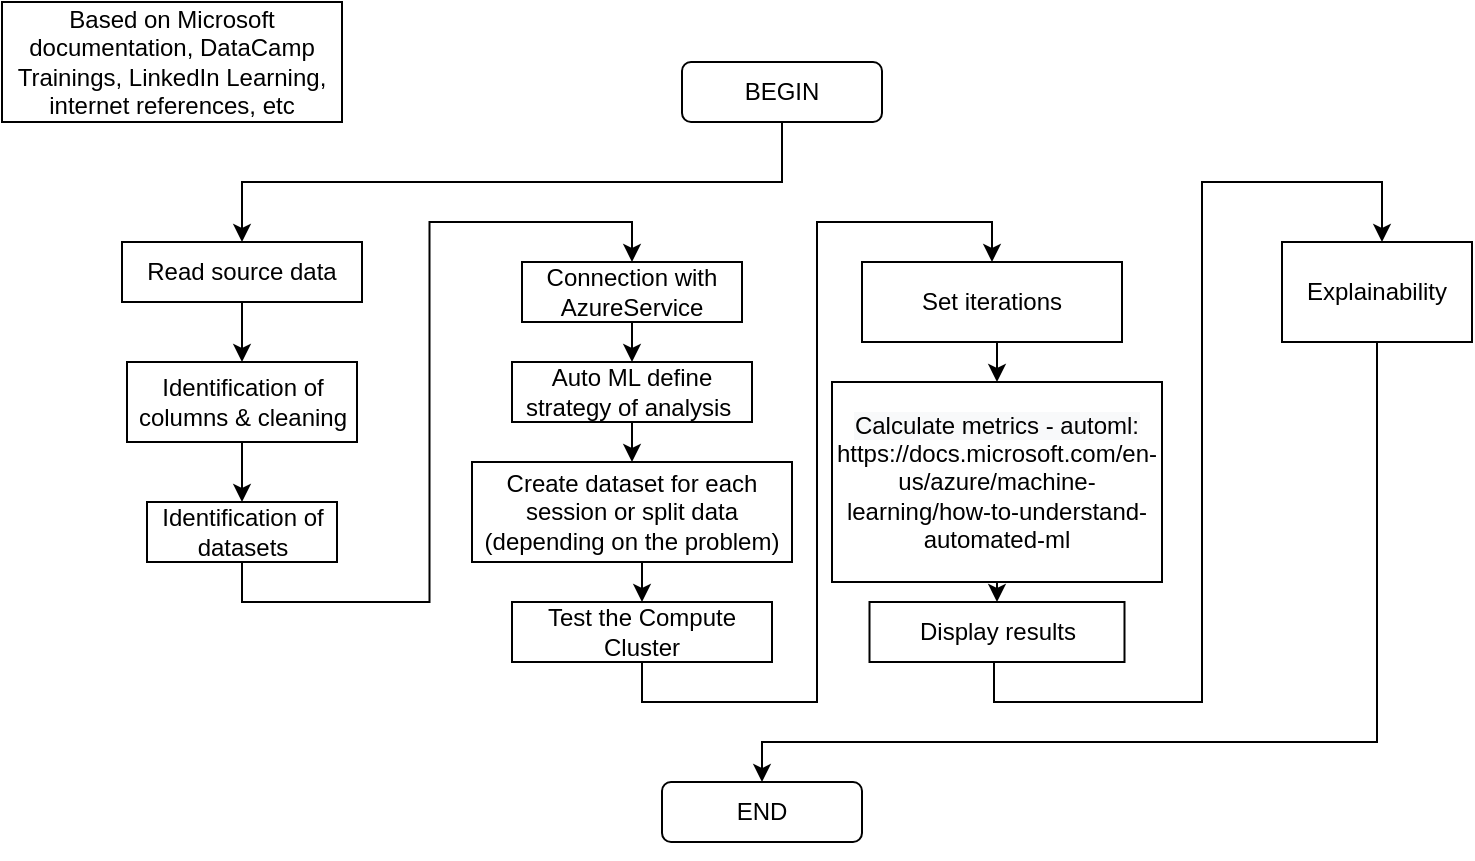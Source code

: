 <mxfile version="14.8.2" type="device"><diagram id="Na2wI6ZyUY4eCQabht_5" name="Page-1"><mxGraphModel dx="782" dy="379" grid="1" gridSize="10" guides="1" tooltips="1" connect="1" arrows="1" fold="1" page="1" pageScale="1" pageWidth="850" pageHeight="1100" math="0" shadow="0"><root><mxCell id="0"/><mxCell id="1" parent="0"/><mxCell id="4ITfWjD7Ud5jP17JGDcS-1" style="edgeStyle=orthogonalEdgeStyle;rounded=0;orthogonalLoop=1;jettySize=auto;html=1;exitX=0.5;exitY=1;exitDx=0;exitDy=0;entryX=0.5;entryY=0;entryDx=0;entryDy=0;" parent="1" source="4ITfWjD7Ud5jP17JGDcS-2" target="4ITfWjD7Ud5jP17JGDcS-4" edge="1"><mxGeometry relative="1" as="geometry"/></mxCell><mxCell id="4ITfWjD7Ud5jP17JGDcS-2" value="BEGIN" style="rounded=1;whiteSpace=wrap;html=1;" parent="1" vertex="1"><mxGeometry x="390" y="160" width="100" height="30" as="geometry"/></mxCell><mxCell id="4ITfWjD7Ud5jP17JGDcS-3" style="edgeStyle=orthogonalEdgeStyle;rounded=0;orthogonalLoop=1;jettySize=auto;html=1;exitX=0.5;exitY=1;exitDx=0;exitDy=0;entryX=0.5;entryY=0;entryDx=0;entryDy=0;" parent="1" source="4ITfWjD7Ud5jP17JGDcS-4" target="4ITfWjD7Ud5jP17JGDcS-6" edge="1"><mxGeometry relative="1" as="geometry"/></mxCell><mxCell id="4ITfWjD7Ud5jP17JGDcS-4" value="Read source data" style="rounded=0;whiteSpace=wrap;html=1;" parent="1" vertex="1"><mxGeometry x="110" y="250" width="120" height="30" as="geometry"/></mxCell><mxCell id="4ITfWjD7Ud5jP17JGDcS-5" style="edgeStyle=orthogonalEdgeStyle;rounded=0;orthogonalLoop=1;jettySize=auto;html=1;exitX=0.5;exitY=1;exitDx=0;exitDy=0;entryX=0.5;entryY=0;entryDx=0;entryDy=0;" parent="1" source="4ITfWjD7Ud5jP17JGDcS-6" target="4ITfWjD7Ud5jP17JGDcS-8" edge="1"><mxGeometry relative="1" as="geometry"/></mxCell><mxCell id="4ITfWjD7Ud5jP17JGDcS-6" value="Identification of columns &amp;amp; cleaning" style="rounded=0;whiteSpace=wrap;html=1;" parent="1" vertex="1"><mxGeometry x="112.5" y="310" width="115" height="40" as="geometry"/></mxCell><mxCell id="4ITfWjD7Ud5jP17JGDcS-7" style="edgeStyle=orthogonalEdgeStyle;rounded=0;orthogonalLoop=1;jettySize=auto;html=1;exitX=0.5;exitY=1;exitDx=0;exitDy=0;entryX=0.5;entryY=0;entryDx=0;entryDy=0;" parent="1" source="4ITfWjD7Ud5jP17JGDcS-8" target="4ITfWjD7Ud5jP17JGDcS-10" edge="1"><mxGeometry relative="1" as="geometry"/></mxCell><mxCell id="4ITfWjD7Ud5jP17JGDcS-8" value="Identification of datasets" style="rounded=0;whiteSpace=wrap;html=1;" parent="1" vertex="1"><mxGeometry x="122.5" y="380" width="95" height="30" as="geometry"/></mxCell><mxCell id="4ITfWjD7Ud5jP17JGDcS-9" style="edgeStyle=orthogonalEdgeStyle;rounded=0;orthogonalLoop=1;jettySize=auto;html=1;exitX=0.5;exitY=1;exitDx=0;exitDy=0;entryX=0.5;entryY=0;entryDx=0;entryDy=0;" parent="1" source="4ITfWjD7Ud5jP17JGDcS-10" target="4ITfWjD7Ud5jP17JGDcS-12" edge="1"><mxGeometry relative="1" as="geometry"/></mxCell><mxCell id="4ITfWjD7Ud5jP17JGDcS-10" value="Connection with AzureService" style="rounded=0;whiteSpace=wrap;html=1;" parent="1" vertex="1"><mxGeometry x="310" y="260" width="110" height="30" as="geometry"/></mxCell><mxCell id="4ITfWjD7Ud5jP17JGDcS-11" style="edgeStyle=orthogonalEdgeStyle;rounded=0;orthogonalLoop=1;jettySize=auto;html=1;exitX=0.5;exitY=1;exitDx=0;exitDy=0;entryX=0.5;entryY=0;entryDx=0;entryDy=0;" parent="1" source="4ITfWjD7Ud5jP17JGDcS-12" target="4ITfWjD7Ud5jP17JGDcS-14" edge="1"><mxGeometry relative="1" as="geometry"/></mxCell><mxCell id="4ITfWjD7Ud5jP17JGDcS-12" value="Auto ML define strategy of analysis&amp;nbsp;" style="rounded=0;whiteSpace=wrap;html=1;" parent="1" vertex="1"><mxGeometry x="305" y="310" width="120" height="30" as="geometry"/></mxCell><mxCell id="4ITfWjD7Ud5jP17JGDcS-13" style="edgeStyle=orthogonalEdgeStyle;rounded=0;orthogonalLoop=1;jettySize=auto;html=1;exitX=0.5;exitY=1;exitDx=0;exitDy=0;entryX=0.5;entryY=0;entryDx=0;entryDy=0;" parent="1" source="4ITfWjD7Ud5jP17JGDcS-14" target="4ITfWjD7Ud5jP17JGDcS-16" edge="1"><mxGeometry relative="1" as="geometry"/></mxCell><mxCell id="4ITfWjD7Ud5jP17JGDcS-14" value="Create dataset for each session or split data (depending on the problem)" style="rounded=0;whiteSpace=wrap;html=1;" parent="1" vertex="1"><mxGeometry x="285" y="360" width="160" height="50" as="geometry"/></mxCell><mxCell id="4ITfWjD7Ud5jP17JGDcS-15" style="edgeStyle=orthogonalEdgeStyle;rounded=0;orthogonalLoop=1;jettySize=auto;html=1;exitX=0.5;exitY=1;exitDx=0;exitDy=0;entryX=0.5;entryY=0;entryDx=0;entryDy=0;" parent="1" source="4ITfWjD7Ud5jP17JGDcS-16" target="4ITfWjD7Ud5jP17JGDcS-18" edge="1"><mxGeometry relative="1" as="geometry"/></mxCell><mxCell id="4ITfWjD7Ud5jP17JGDcS-16" value="Test the Compute Cluster" style="rounded=0;whiteSpace=wrap;html=1;" parent="1" vertex="1"><mxGeometry x="305" y="430" width="130" height="30" as="geometry"/></mxCell><mxCell id="4ITfWjD7Ud5jP17JGDcS-17" style="edgeStyle=orthogonalEdgeStyle;rounded=0;orthogonalLoop=1;jettySize=auto;html=1;exitX=0.5;exitY=1;exitDx=0;exitDy=0;entryX=0.5;entryY=0;entryDx=0;entryDy=0;" parent="1" source="4ITfWjD7Ud5jP17JGDcS-18" target="4ITfWjD7Ud5jP17JGDcS-25" edge="1"><mxGeometry relative="1" as="geometry"/></mxCell><mxCell id="4ITfWjD7Ud5jP17JGDcS-18" value="Set iterations" style="rounded=0;whiteSpace=wrap;html=1;" parent="1" vertex="1"><mxGeometry x="480" y="260" width="130" height="40" as="geometry"/></mxCell><mxCell id="4ITfWjD7Ud5jP17JGDcS-19" style="edgeStyle=orthogonalEdgeStyle;rounded=0;orthogonalLoop=1;jettySize=auto;html=1;exitX=0.5;exitY=1;exitDx=0;exitDy=0;" parent="1" source="4ITfWjD7Ud5jP17JGDcS-20" target="4ITfWjD7Ud5jP17JGDcS-22" edge="1"><mxGeometry relative="1" as="geometry"><Array as="points"><mxPoint x="546" y="460"/><mxPoint x="546" y="480"/><mxPoint x="650" y="480"/><mxPoint x="650" y="220"/><mxPoint x="740" y="220"/></Array></mxGeometry></mxCell><mxCell id="4ITfWjD7Ud5jP17JGDcS-20" value="Display results" style="rounded=0;whiteSpace=wrap;html=1;" parent="1" vertex="1"><mxGeometry x="483.75" y="430" width="127.5" height="30" as="geometry"/></mxCell><mxCell id="4ITfWjD7Ud5jP17JGDcS-21" style="edgeStyle=orthogonalEdgeStyle;rounded=0;orthogonalLoop=1;jettySize=auto;html=1;exitX=0.5;exitY=1;exitDx=0;exitDy=0;entryX=0.5;entryY=0;entryDx=0;entryDy=0;" parent="1" source="4ITfWjD7Ud5jP17JGDcS-22" target="4ITfWjD7Ud5jP17JGDcS-23" edge="1"><mxGeometry relative="1" as="geometry"><Array as="points"><mxPoint x="737" y="500"/><mxPoint x="430" y="500"/></Array></mxGeometry></mxCell><mxCell id="4ITfWjD7Ud5jP17JGDcS-22" value="Explainability" style="rounded=0;whiteSpace=wrap;html=1;" parent="1" vertex="1"><mxGeometry x="690" y="250" width="95" height="50" as="geometry"/></mxCell><mxCell id="4ITfWjD7Ud5jP17JGDcS-23" value="END" style="rounded=1;whiteSpace=wrap;html=1;" parent="1" vertex="1"><mxGeometry x="380" y="520" width="100" height="30" as="geometry"/></mxCell><mxCell id="4ITfWjD7Ud5jP17JGDcS-24" style="edgeStyle=orthogonalEdgeStyle;rounded=0;orthogonalLoop=1;jettySize=auto;html=1;exitX=0.5;exitY=1;exitDx=0;exitDy=0;entryX=0.5;entryY=0;entryDx=0;entryDy=0;" parent="1" source="4ITfWjD7Ud5jP17JGDcS-25" target="4ITfWjD7Ud5jP17JGDcS-20" edge="1"><mxGeometry relative="1" as="geometry"/></mxCell><mxCell id="4ITfWjD7Ud5jP17JGDcS-25" value="&lt;span style=&quot;color: rgb(0 , 0 , 0) ; font-family: &amp;#34;helvetica&amp;#34; ; font-size: 12px ; font-style: normal ; font-weight: 400 ; letter-spacing: normal ; text-align: center ; text-indent: 0px ; text-transform: none ; word-spacing: 0px ; background-color: rgb(248 , 249 , 250) ; display: inline ; float: none&quot;&gt;Calculate metrics - automl:&lt;/span&gt;&lt;br style=&quot;color: rgb(0 , 0 , 0) ; font-family: &amp;#34;helvetica&amp;#34; ; font-size: 12px ; font-style: normal ; font-weight: 400 ; letter-spacing: normal ; text-align: center ; text-indent: 0px ; text-transform: none ; word-spacing: 0px ; background-color: rgb(248 , 249 , 250)&quot;&gt;&lt;font face=&quot;helvetica&quot;&gt;https://docs.microsoft.com/en-us/azure/machine-learning/how-to-understand-automated-ml&lt;/font&gt;" style="rounded=0;whiteSpace=wrap;html=1;" parent="1" vertex="1"><mxGeometry x="465" y="320" width="165" height="100" as="geometry"/></mxCell><mxCell id="4ITfWjD7Ud5jP17JGDcS-26" value="Based on Microsoft documentation, DataCamp Trainings, LinkedIn Learning, internet references, etc" style="rounded=0;whiteSpace=wrap;html=1;" parent="1" vertex="1"><mxGeometry x="50" y="130" width="170" height="60" as="geometry"/></mxCell><mxCell id="4ITfWjD7Ud5jP17JGDcS-27" style="edgeStyle=orthogonalEdgeStyle;rounded=0;orthogonalLoop=1;jettySize=auto;html=1;exitX=0.5;exitY=1;exitDx=0;exitDy=0;" parent="1" source="4ITfWjD7Ud5jP17JGDcS-23" target="4ITfWjD7Ud5jP17JGDcS-23" edge="1"><mxGeometry relative="1" as="geometry"/></mxCell></root></mxGraphModel></diagram></mxfile>
